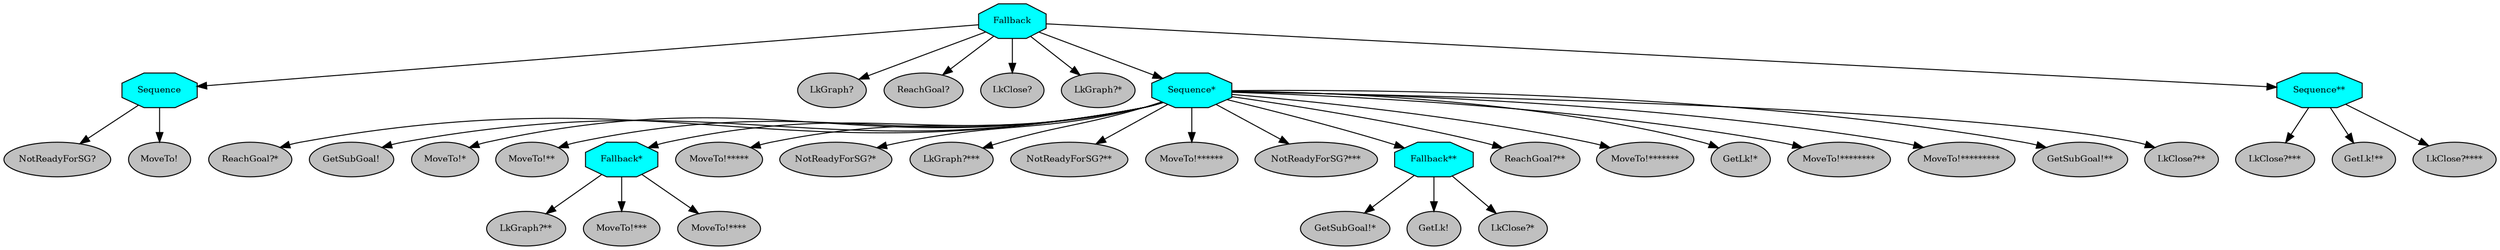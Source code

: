 digraph pastafarianism {
ordering=out;
graph [fontname="times-roman"];
node [fontname="times-roman"];
edge [fontname="times-roman"];
Fallback [fillcolor=cyan, fontcolor=black, fontsize=9, label=Fallback, shape=octagon, style=filled];
Sequence [fillcolor=cyan, fontcolor=black, fontsize=9, label=Sequence, shape=octagon, style=filled];
Fallback -> Sequence;
"NotReadyForSG?" [fillcolor=gray, fontcolor=black, fontsize=9, label="NotReadyForSG?", shape=ellipse, style=filled];
Sequence -> "NotReadyForSG?";
"MoveTo!" [fillcolor=gray, fontcolor=black, fontsize=9, label="MoveTo!", shape=ellipse, style=filled];
Sequence -> "MoveTo!";
"LkGraph?" [fillcolor=gray, fontcolor=black, fontsize=9, label="LkGraph?", shape=ellipse, style=filled];
Fallback -> "LkGraph?";
"ReachGoal?" [fillcolor=gray, fontcolor=black, fontsize=9, label="ReachGoal?", shape=ellipse, style=filled];
Fallback -> "ReachGoal?";
"LkClose?" [fillcolor=gray, fontcolor=black, fontsize=9, label="LkClose?", shape=ellipse, style=filled];
Fallback -> "LkClose?";
"LkGraph?*" [fillcolor=gray, fontcolor=black, fontsize=9, label="LkGraph?*", shape=ellipse, style=filled];
Fallback -> "LkGraph?*";
"Sequence*" [fillcolor=cyan, fontcolor=black, fontsize=9, label="Sequence*", shape=octagon, style=filled];
Fallback -> "Sequence*";
"ReachGoal?*" [fillcolor=gray, fontcolor=black, fontsize=9, label="ReachGoal?*", shape=ellipse, style=filled];
"Sequence*" -> "ReachGoal?*";
"GetSubGoal!" [fillcolor=gray, fontcolor=black, fontsize=9, label="GetSubGoal!", shape=ellipse, style=filled];
"Sequence*" -> "GetSubGoal!";
"MoveTo!*" [fillcolor=gray, fontcolor=black, fontsize=9, label="MoveTo!*", shape=ellipse, style=filled];
"Sequence*" -> "MoveTo!*";
"MoveTo!**" [fillcolor=gray, fontcolor=black, fontsize=9, label="MoveTo!**", shape=ellipse, style=filled];
"Sequence*" -> "MoveTo!**";
"Fallback*" [fillcolor=cyan, fontcolor=black, fontsize=9, label="Fallback*", shape=octagon, style=filled];
"Sequence*" -> "Fallback*";
"LkGraph?**" [fillcolor=gray, fontcolor=black, fontsize=9, label="LkGraph?**", shape=ellipse, style=filled];
"Fallback*" -> "LkGraph?**";
"MoveTo!***" [fillcolor=gray, fontcolor=black, fontsize=9, label="MoveTo!***", shape=ellipse, style=filled];
"Fallback*" -> "MoveTo!***";
"MoveTo!****" [fillcolor=gray, fontcolor=black, fontsize=9, label="MoveTo!****", shape=ellipse, style=filled];
"Fallback*" -> "MoveTo!****";
"MoveTo!*****" [fillcolor=gray, fontcolor=black, fontsize=9, label="MoveTo!*****", shape=ellipse, style=filled];
"Sequence*" -> "MoveTo!*****";
"NotReadyForSG?*" [fillcolor=gray, fontcolor=black, fontsize=9, label="NotReadyForSG?*", shape=ellipse, style=filled];
"Sequence*" -> "NotReadyForSG?*";
"LkGraph?***" [fillcolor=gray, fontcolor=black, fontsize=9, label="LkGraph?***", shape=ellipse, style=filled];
"Sequence*" -> "LkGraph?***";
"NotReadyForSG?**" [fillcolor=gray, fontcolor=black, fontsize=9, label="NotReadyForSG?**", shape=ellipse, style=filled];
"Sequence*" -> "NotReadyForSG?**";
"MoveTo!******" [fillcolor=gray, fontcolor=black, fontsize=9, label="MoveTo!******", shape=ellipse, style=filled];
"Sequence*" -> "MoveTo!******";
"NotReadyForSG?***" [fillcolor=gray, fontcolor=black, fontsize=9, label="NotReadyForSG?***", shape=ellipse, style=filled];
"Sequence*" -> "NotReadyForSG?***";
"Fallback**" [fillcolor=cyan, fontcolor=black, fontsize=9, label="Fallback**", shape=octagon, style=filled];
"Sequence*" -> "Fallback**";
"GetSubGoal!*" [fillcolor=gray, fontcolor=black, fontsize=9, label="GetSubGoal!*", shape=ellipse, style=filled];
"Fallback**" -> "GetSubGoal!*";
"GetLk!" [fillcolor=gray, fontcolor=black, fontsize=9, label="GetLk!", shape=ellipse, style=filled];
"Fallback**" -> "GetLk!";
"LkClose?*" [fillcolor=gray, fontcolor=black, fontsize=9, label="LkClose?*", shape=ellipse, style=filled];
"Fallback**" -> "LkClose?*";
"ReachGoal?**" [fillcolor=gray, fontcolor=black, fontsize=9, label="ReachGoal?**", shape=ellipse, style=filled];
"Sequence*" -> "ReachGoal?**";
"MoveTo!*******" [fillcolor=gray, fontcolor=black, fontsize=9, label="MoveTo!*******", shape=ellipse, style=filled];
"Sequence*" -> "MoveTo!*******";
"GetLk!*" [fillcolor=gray, fontcolor=black, fontsize=9, label="GetLk!*", shape=ellipse, style=filled];
"Sequence*" -> "GetLk!*";
"MoveTo!********" [fillcolor=gray, fontcolor=black, fontsize=9, label="MoveTo!********", shape=ellipse, style=filled];
"Sequence*" -> "MoveTo!********";
"MoveTo!*********" [fillcolor=gray, fontcolor=black, fontsize=9, label="MoveTo!*********", shape=ellipse, style=filled];
"Sequence*" -> "MoveTo!*********";
"GetSubGoal!**" [fillcolor=gray, fontcolor=black, fontsize=9, label="GetSubGoal!**", shape=ellipse, style=filled];
"Sequence*" -> "GetSubGoal!**";
"LkClose?**" [fillcolor=gray, fontcolor=black, fontsize=9, label="LkClose?**", shape=ellipse, style=filled];
"Sequence*" -> "LkClose?**";
"Sequence**" [fillcolor=cyan, fontcolor=black, fontsize=9, label="Sequence**", shape=octagon, style=filled];
Fallback -> "Sequence**";
"LkClose?***" [fillcolor=gray, fontcolor=black, fontsize=9, label="LkClose?***", shape=ellipse, style=filled];
"Sequence**" -> "LkClose?***";
"GetLk!**" [fillcolor=gray, fontcolor=black, fontsize=9, label="GetLk!**", shape=ellipse, style=filled];
"Sequence**" -> "GetLk!**";
"LkClose?****" [fillcolor=gray, fontcolor=black, fontsize=9, label="LkClose?****", shape=ellipse, style=filled];
"Sequence**" -> "LkClose?****";
}
